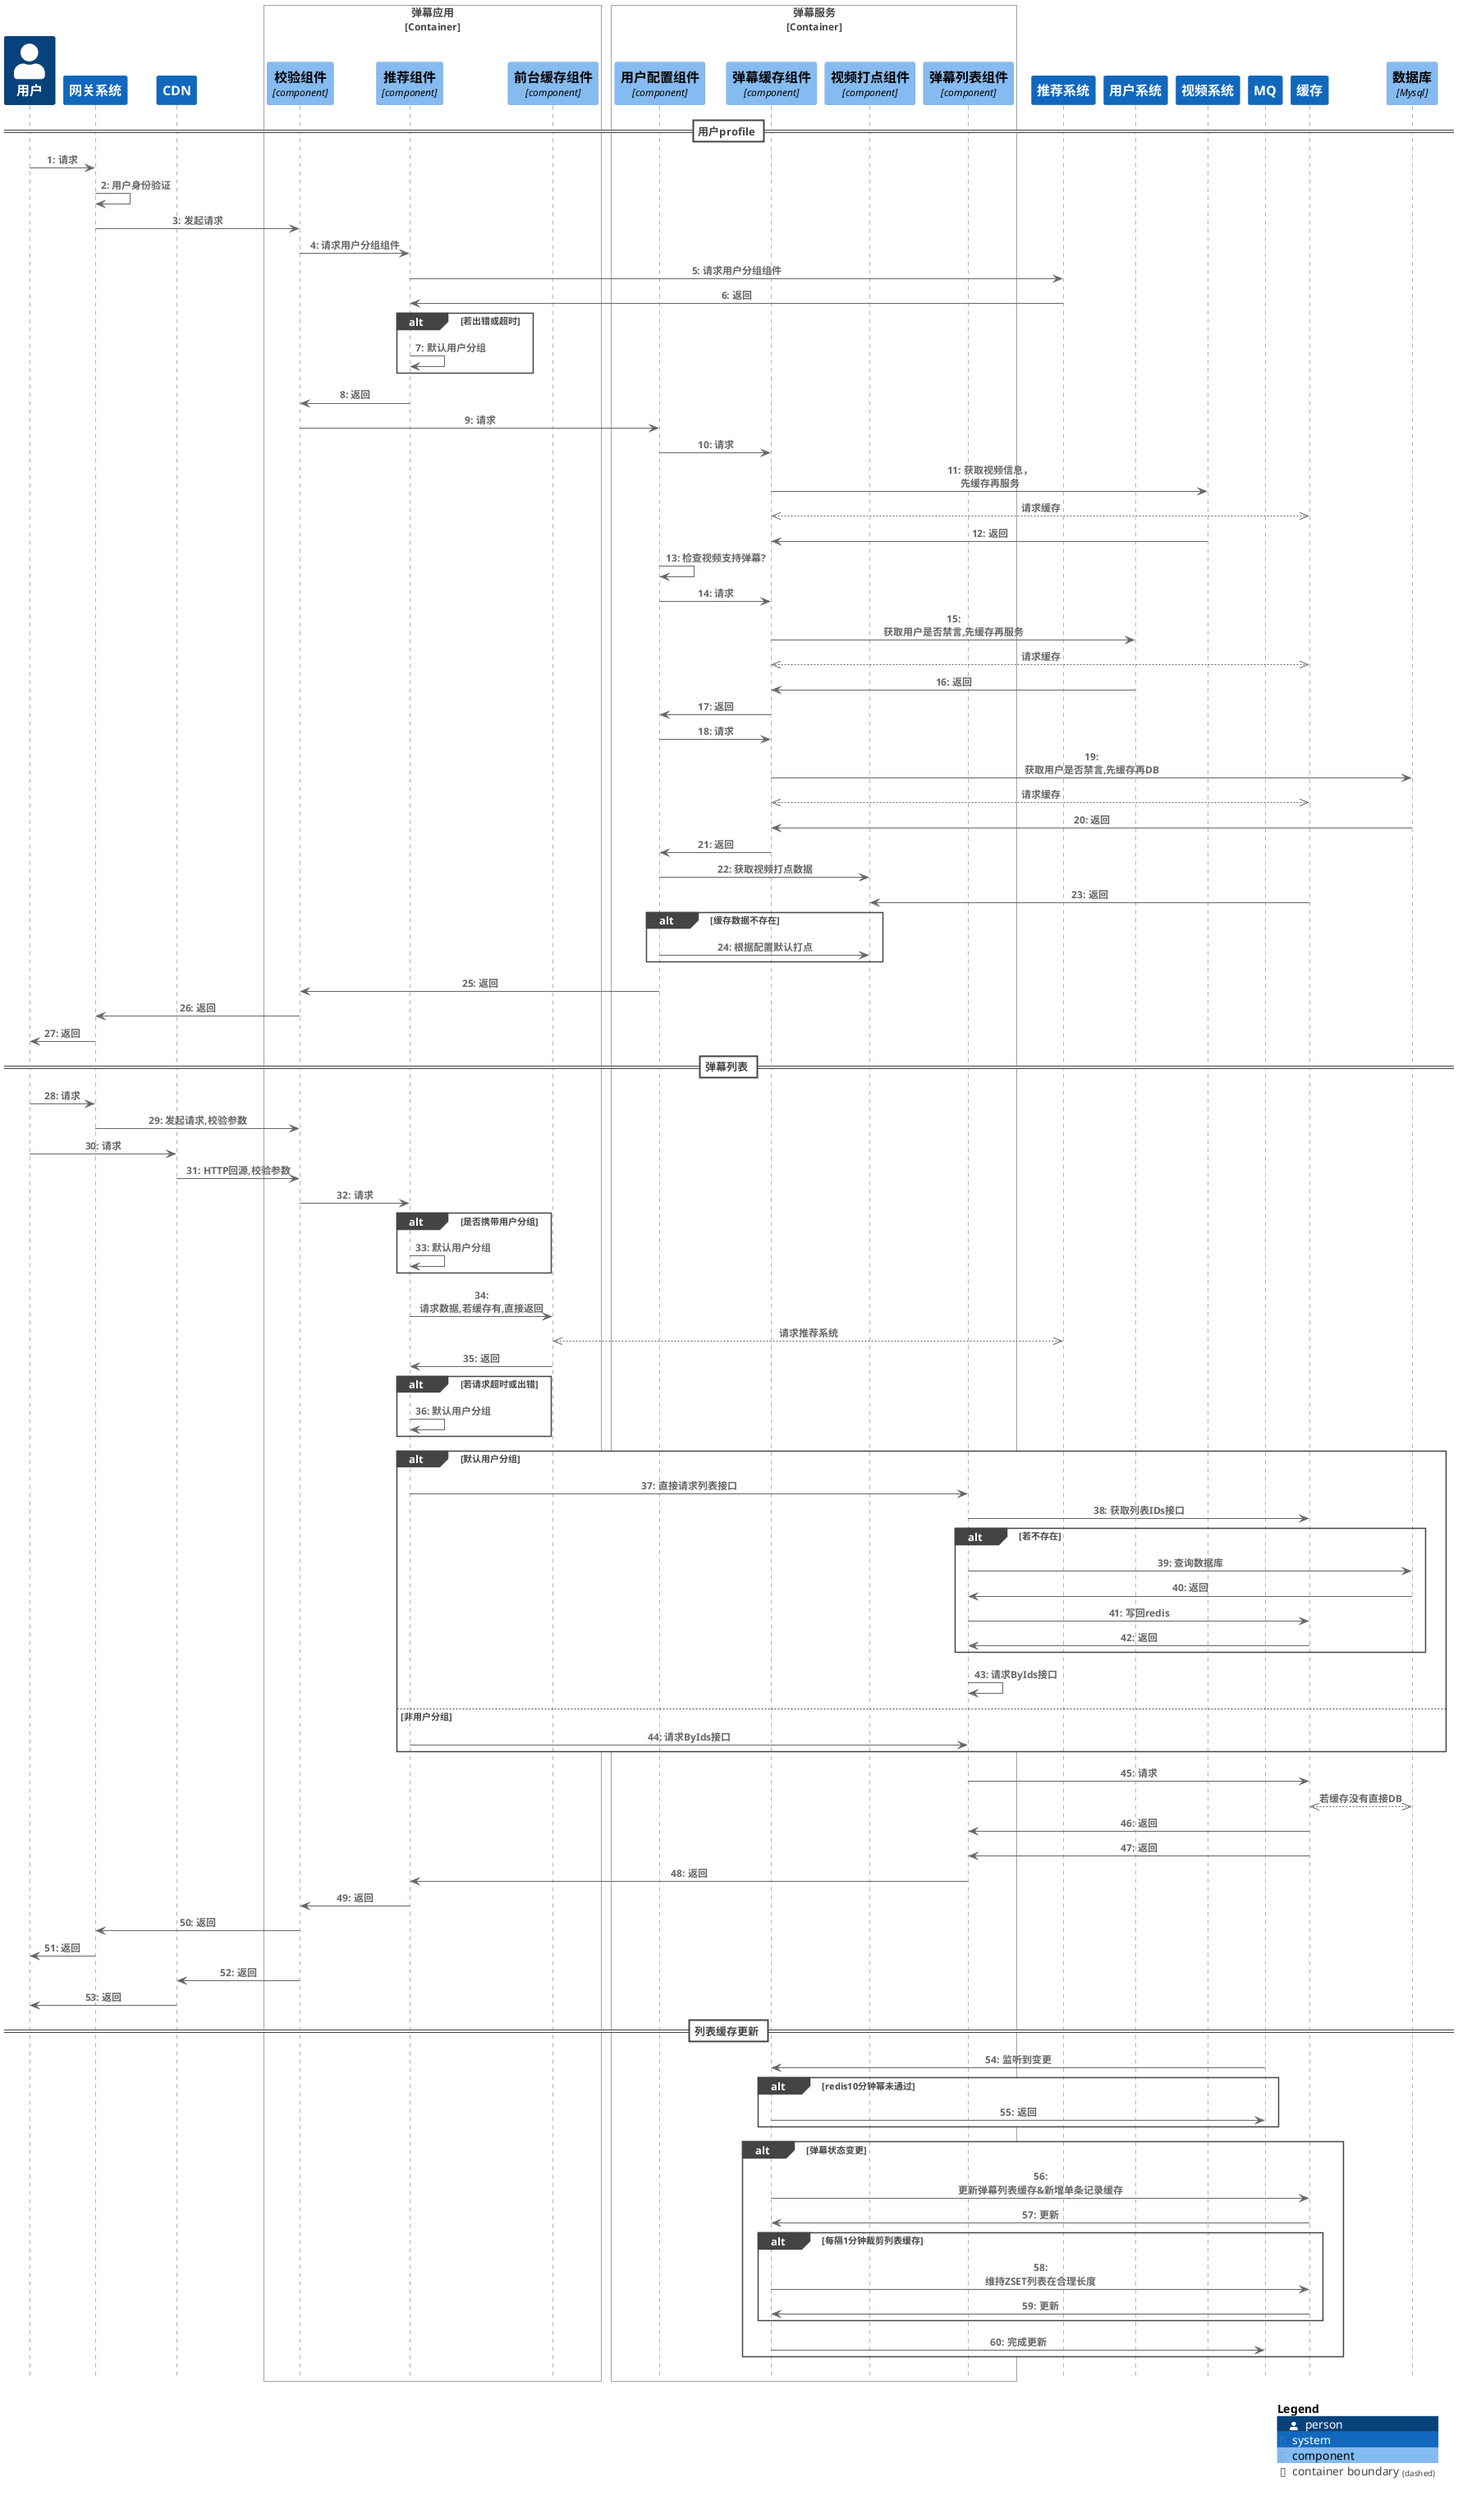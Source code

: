 @startuml
!include <C4/C4_Sequence>
SHOW_INDEX()
SHOW_LEGEND()

Person(user, "用户")
System(gateway,"网关系统")
System(CDN,"CDN")

Container_Boundary(barrageFacade, "弹幕应用")
    Component(checkComponent, "校验组件", "component", "参数校验")
    Component(recComponent, "推荐组件", "component", "分组组件")
    Component(facadeCacheComponent, "前台缓存组件", "component", "缓存组件")
Boundary_End()

Container_Boundary(barrageService, "弹幕服务")
    Component(userProfileComponent, "用户配置组件", "component", "用户配置组件")
    Component(cacheComponent, "弹幕缓存组件", "component", "缓存组件")
    Component(profileComponent, "视频打点组件", "component", "视频打点组件")
    Component(listComponent, "弹幕列表组件", "component", "弹幕列表组件")
Boundary_End()
System(tpp,"推荐系统")
System(userSystem,"用户系统")
System(videoSystem,"视频系统")
System(rocketmq,"MQ")
System(redis,"缓存","redis")
ComponentDb(db, "数据库", "Mysql")

== 用户profile ==
Rel(user, gateway, "请求")
Rel(gateway, gateway, "用户身份验证")
Rel(gateway, checkComponent, "发起请求")
Rel(checkComponent, recComponent, "请求用户分组组件")
Rel(recComponent, tpp, "请求用户分组组件")
Rel(tpp, recComponent, "返回")
alt 若出错或超时
Rel(recComponent, recComponent, "默认用户分组")
end
Rel(recComponent, checkComponent, "返回")
Rel(checkComponent, userProfileComponent, "请求")

Rel(userProfileComponent, cacheComponent, "请求")
Rel(cacheComponent, videoSystem, "获取视频信息，先缓存再服务")
BiRel(cacheComponent, redis, "请求缓存")
Rel(videoSystem, cacheComponent, "返回")


Rel(userProfileComponent, userProfileComponent, "检查视频支持弹幕?")
Rel(userProfileComponent, cacheComponent, "请求")
Rel(cacheComponent, userSystem, "获取用户是否禁言,先缓存再服务")
BiRel(cacheComponent, redis, "请求缓存")
Rel(userSystem, cacheComponent, "返回")
Rel(cacheComponent, userProfileComponent, "返回")
Rel(userProfileComponent, cacheComponent, "请求")
Rel(cacheComponent, db, "获取用户是否禁言,先缓存再DB")
BiRel(cacheComponent, redis, "请求缓存")
Rel(db, cacheComponent, "返回")
Rel(cacheComponent, userProfileComponent, "返回")
Rel(userProfileComponent, profileComponent, "获取视频打点数据")
Rel(redis, profileComponent, "返回")
alt 缓存数据不存在
Rel(userProfileComponent, profileComponent, "根据配置默认打点")
end
Rel(userProfileComponent, checkComponent, "返回")
Rel(checkComponent, gateway, "返回")
Rel(gateway, user, "返回")


== 弹幕列表 ==
Rel(user, gateway, "请求")
Rel(gateway, checkComponent, "发起请求,校验参数")
Rel(user, CDN, "请求")
Rel(CDN, checkComponent, "HTTP回源,校验参数")
Rel(checkComponent, recComponent, "请求")
alt 是否携带用户分组
Rel(recComponent, recComponent, "默认用户分组")
end
Rel(recComponent, facadeCacheComponent, "请求数据,若缓存有,直接返回")
BiRel(facadeCacheComponent, tpp, "请求推荐系统")
Rel(facadeCacheComponent, recComponent, "返回")
alt 若请求超时或出错
Rel(recComponent, recComponent, "默认用户分组")
end
alt 默认用户分组
 Rel(recComponent, listComponent, "直接请求列表接口")
 Rel(listComponent, redis, "获取列表IDs接口")
 alt 若不存在
 Rel(listComponent, db, "查询数据库")
 Rel(db, listComponent, "返回")
 Rel(listComponent, redis, "写回redis")
 Rel(redis, listComponent, "返回")
 end
 Rel(listComponent, listComponent, "请求ByIds接口")
else 非用户分组
 Rel(recComponent, listComponent, "请求ByIds接口")
end
 Rel(listComponent, redis, "请求")
 BiRel(redis, db, "若缓存没有直接DB")
 Rel(redis, listComponent, "返回")
 Rel(redis, listComponent, "返回")
 Rel(listComponent, recComponent, "返回")
 Rel(recComponent, checkComponent, "返回")
 Rel(checkComponent, gateway, "返回")
 Rel(gateway, user, "返回")
 Rel(checkComponent, CDN, "返回")
 Rel(CDN, user, "返回")

== 列表缓存更新 ==
Rel(rocketmq, cacheComponent, "监听到变更")
alt redis10分钟幂未通过
Rel(cacheComponent, rocketmq, "返回")
end
alt 弹幕状态变更
  Rel(cacheComponent, redis, "更新弹幕列表缓存&新增单条记录缓存")
  Rel(redis, cacheComponent, "更新")
alt 每隔1分钟裁剪列表缓存
  Rel(cacheComponent, redis, "维持ZSET列表在合理长度")
  Rel(redis, cacheComponent, "更新")
end
Rel(cacheComponent, rocketmq, "完成更新")

SHOW_LEGEND()
@enduml
